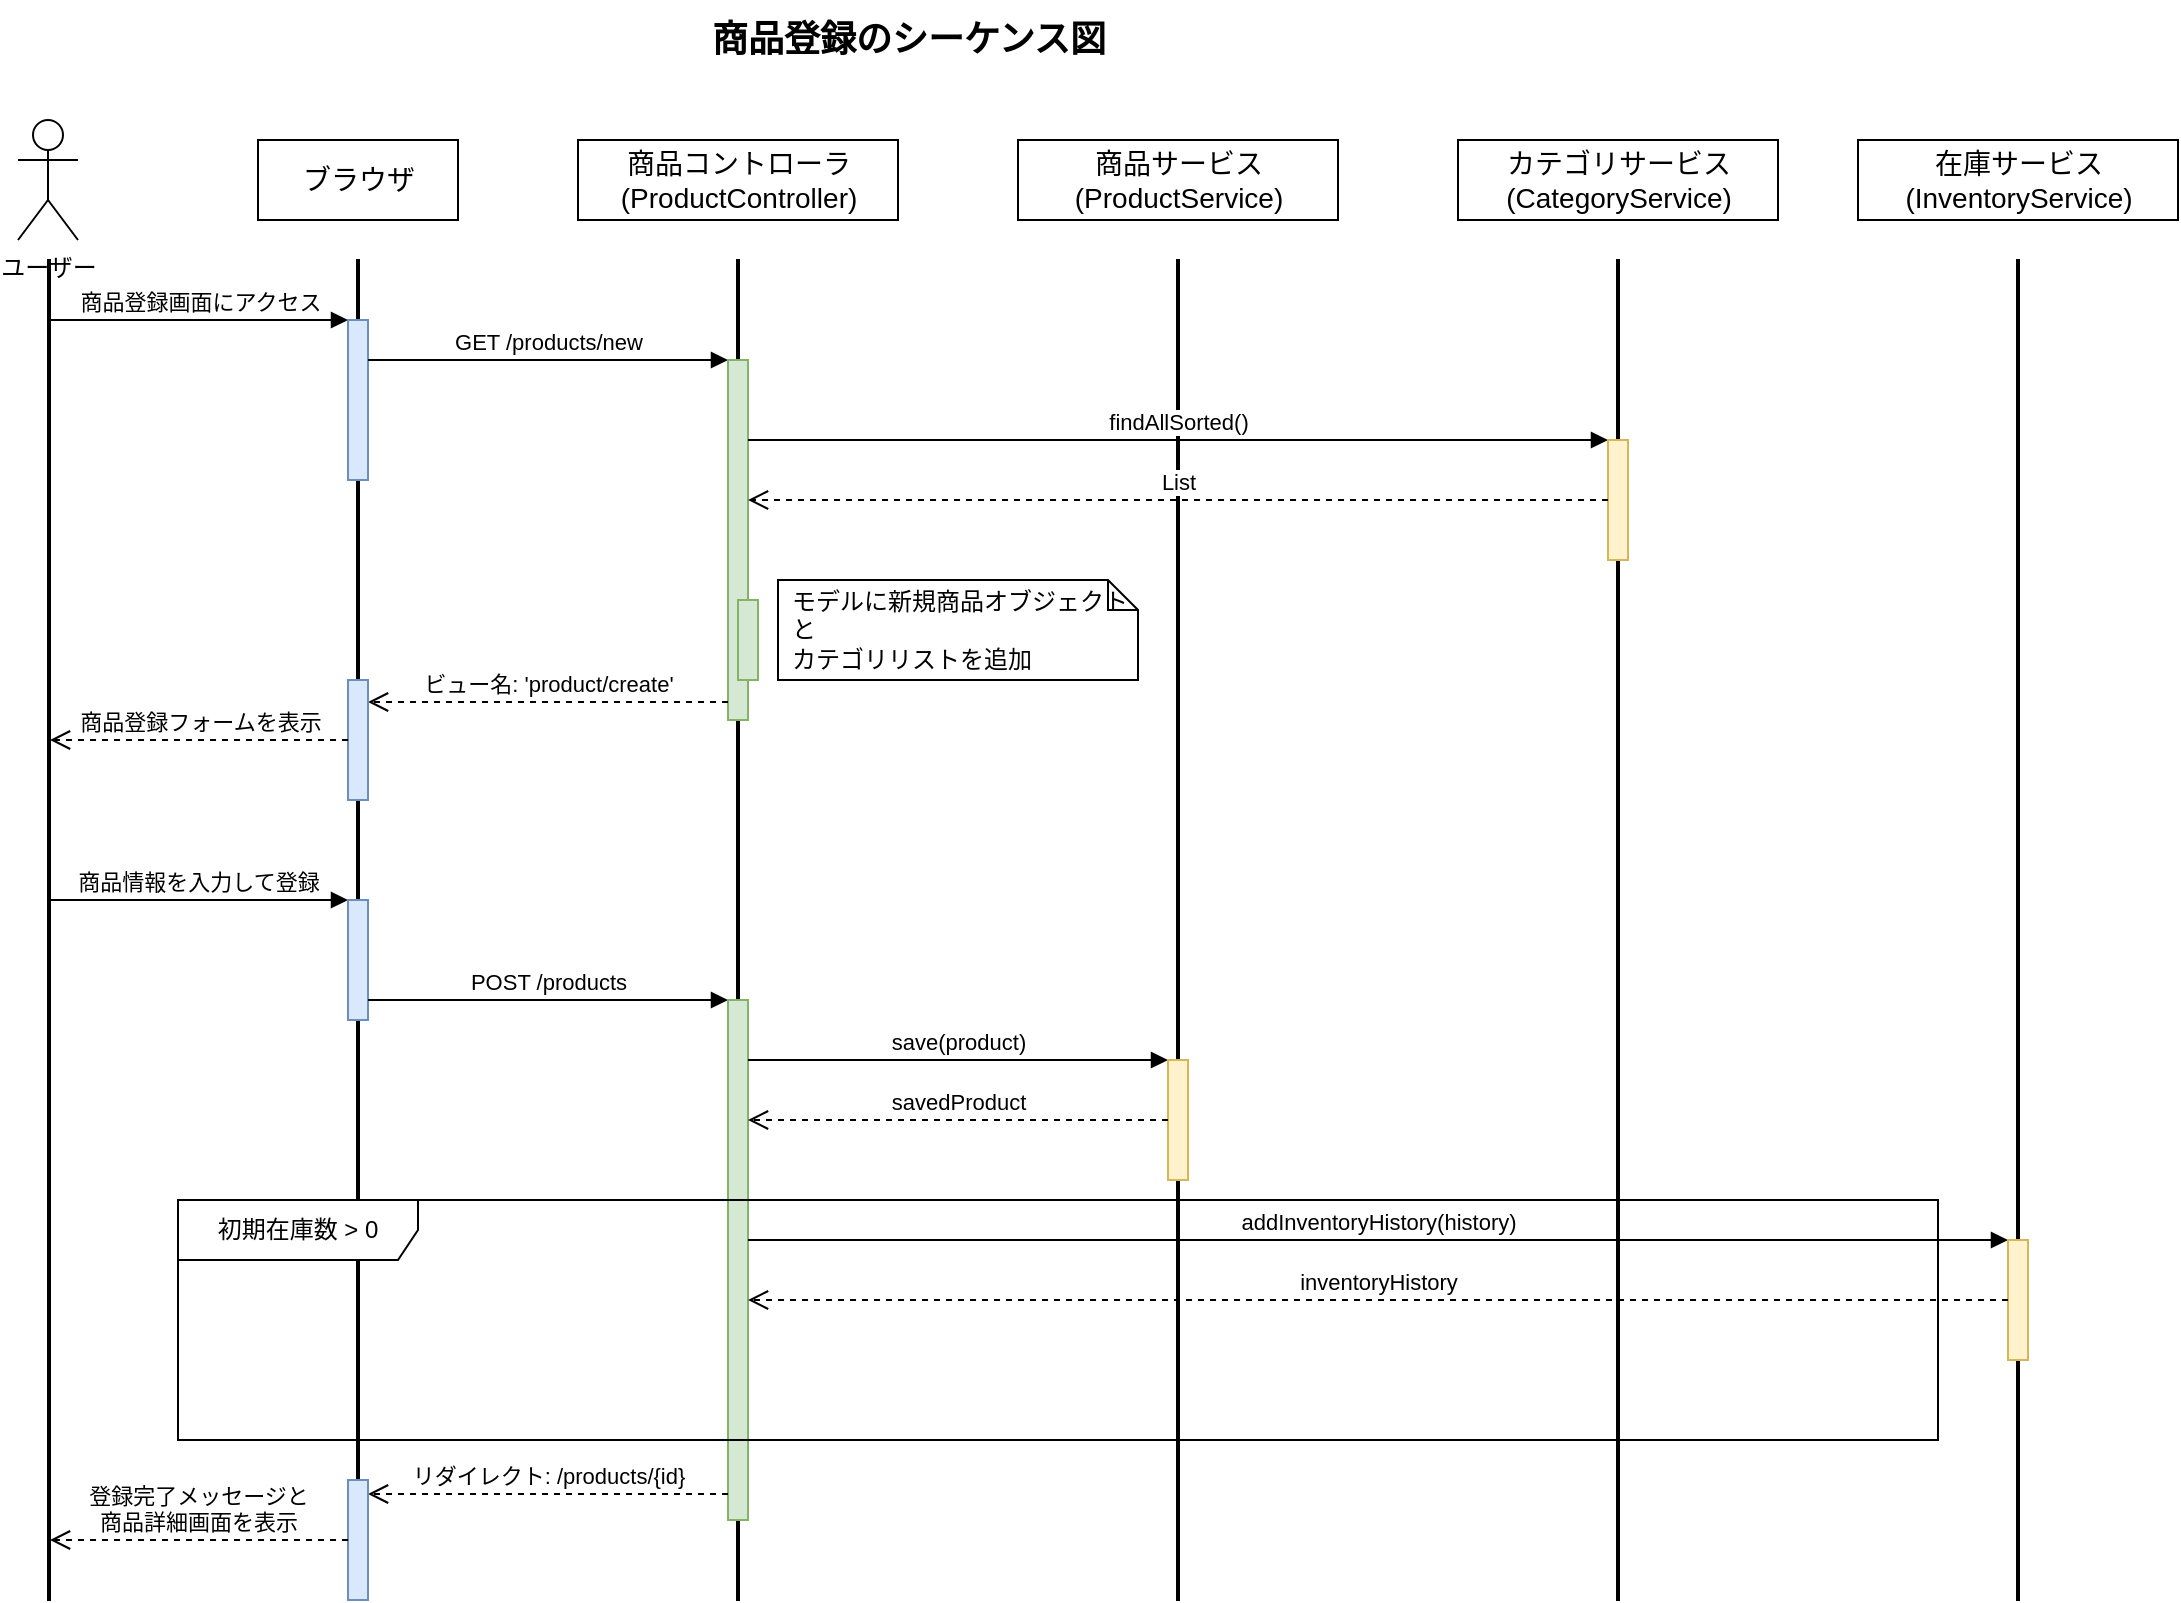 <mxfile version="14.7.0" type="device">
  <diagram id="product-create-sequence" name="商品登録のシーケンス図">
    <mxGraphModel dx="1422" dy="762" grid="1" gridSize="10" guides="1" tooltips="1" connect="1" arrows="1" fold="1" page="1" pageScale="1" pageWidth="1169" pageHeight="827" math="0" shadow="0">
      <root>
        <mxCell id="0" />
        <mxCell id="1" parent="0" />
        <mxCell id="title" value="商品登録のシーケンス図" style="text;html=1;align=center;verticalAlign=middle;resizable=0;points=[];autosize=1;strokeColor=none;fillColor=none;fontSize=18;fontStyle=1" vertex="1" parent="1">
          <mxGeometry x="430" y="20" width="230" height="40" as="geometry" />
        </mxCell>
        
        <!-- アクター：ユーザー -->
        <mxCell id="user" value="ユーザー" style="shape=umlActor;verticalLabelPosition=bottom;verticalAlign=top;html=1;" vertex="1" parent="1">
          <mxGeometry x="100" y="80" width="30" height="60" as="geometry" />
        </mxCell>
        
        <!-- オブジェクト：ブラウザ -->
        <mxCell id="browser" value="ブラウザ" style="html=1;fontSize=14;" vertex="1" parent="1">
          <mxGeometry x="220" y="90" width="100" height="40" as="geometry" />
        </mxCell>
        
        <!-- オブジェクト：ProductController -->
        <mxCell id="controller" value="商品コントローラ&#xa;(ProductController)" style="html=1;fontSize=14;" vertex="1" parent="1">
          <mxGeometry x="380" y="90" width="160" height="40" as="geometry" />
        </mxCell>
        
        <!-- オブジェクト：ProductService -->
        <mxCell id="productService" value="商品サービス&#xa;(ProductService)" style="html=1;fontSize=14;" vertex="1" parent="1">
          <mxGeometry x="600" y="90" width="160" height="40" as="geometry" />
        </mxCell>
        
        <!-- オブジェクト：CategoryService -->
        <mxCell id="categoryService" value="カテゴリサービス&#xa;(CategoryService)" style="html=1;fontSize=14;" vertex="1" parent="1">
          <mxGeometry x="820" y="90" width="160" height="40" as="geometry" />
        </mxCell>
        
        <!-- オブジェクト：InventoryService -->
        <mxCell id="inventoryService" value="在庫サービス&#xa;(InventoryService)" style="html=1;fontSize=14;" vertex="1" parent="1">
          <mxGeometry x="1020" y="90" width="160" height="40" as="geometry" />
        </mxCell>
        
        <!-- ライフライン -->
        <mxCell id="userLine" value="" style="html=1;points=[];perimeter=orthogonalPerimeter;" vertex="1" parent="1">
          <mxGeometry x="115" y="150" width="1" height="670" as="geometry" />
        </mxCell>
        
        <mxCell id="browserLine" value="" style="html=1;points=[];perimeter=orthogonalPerimeter;" vertex="1" parent="1">
          <mxGeometry x="269.5" y="150" width="1" height="670" as="geometry" />
        </mxCell>
        
        <mxCell id="controllerLine" value="" style="html=1;points=[];perimeter=orthogonalPerimeter;" vertex="1" parent="1">
          <mxGeometry x="459.5" y="150" width="1" height="670" as="geometry" />
        </mxCell>
        
        <mxCell id="productServiceLine" value="" style="html=1;points=[];perimeter=orthogonalPerimeter;" vertex="1" parent="1">
          <mxGeometry x="679.5" y="150" width="1" height="670" as="geometry" />
        </mxCell>
        
        <mxCell id="categoryServiceLine" value="" style="html=1;points=[];perimeter=orthogonalPerimeter;" vertex="1" parent="1">
          <mxGeometry x="899.5" y="150" width="1" height="670" as="geometry" />
        </mxCell>
        
        <mxCell id="inventoryServiceLine" value="" style="html=1;points=[];perimeter=orthogonalPerimeter;" vertex="1" parent="1">
          <mxGeometry x="1099.5" y="150" width="1" height="670" as="geometry" />
        </mxCell>
        
        <!-- シーケンス：新規作成フォーム表示 -->
        <!-- ユーザー -> ブラウザ -->
        <mxCell id="userToBrowser1" value="商品登録画面にアクセス" style="html=1;verticalAlign=bottom;endArrow=block;entryX=0;entryY=0;" edge="1" parent="1" source="userLine" target="browserActivation1">
          <mxGeometry relative="1" as="geometry">
            <mxPoint x="180" y="180" as="sourcePoint" />
          </mxGeometry>
        </mxCell>
        
        <!-- ブラウザのアクティベーション -->
        <mxCell id="browserActivation1" value="" style="html=1;points=[];perimeter=orthogonalPerimeter;fillColor=#dae8fc;strokeColor=#6c8ebf;" vertex="1" parent="1">
          <mxGeometry x="265" y="180" width="10" height="80" as="geometry" />
        </mxCell>
        
        <!-- ブラウザ -> コントローラ -->
        <mxCell id="browserToController1" value="GET /products/new" style="html=1;verticalAlign=bottom;endArrow=block;entryX=0;entryY=0;" edge="1" parent="1" source="browserActivation1" target="controllerActivation1">
          <mxGeometry relative="1" as="geometry">
            <mxPoint x="350" y="200" as="sourcePoint" />
          </mxGeometry>
        </mxCell>
        
        <!-- コントローラのアクティベーション -->
        <mxCell id="controllerActivation1" value="" style="html=1;points=[];perimeter=orthogonalPerimeter;fillColor=#d5e8d4;strokeColor=#82b366;" vertex="1" parent="1">
          <mxGeometry x="455" y="200" width="10" height="180" as="geometry" />
        </mxCell>
        
        <!-- コントローラ -> CategoryService：カテゴリ一覧取得 -->
        <mxCell id="controllerToCategoryService1" value="findAllSorted()" style="html=1;verticalAlign=bottom;endArrow=block;entryX=0;entryY=0;" edge="1" parent="1" source="controllerActivation1" target="categoryServiceActivation1">
          <mxGeometry relative="1" as="geometry">
            <mxPoint x="530" y="240" as="sourcePoint" />
          </mxGeometry>
        </mxCell>
        
        <!-- CategoryServiceのアクティベーション -->
        <mxCell id="categoryServiceActivation1" value="" style="html=1;points=[];perimeter=orthogonalPerimeter;fillColor=#fff2cc;strokeColor=#d6b656;" vertex="1" parent="1">
          <mxGeometry x="895" y="240" width="10" height="60" as="geometry" />
        </mxCell>
        
        <!-- CategoryService -> コントローラ：カテゴリリスト返却 -->
        <mxCell id="categoryServiceToController1" value="List&lt;Category&gt;" style="html=1;verticalAlign=bottom;endArrow=open;dashed=1;endSize=8;" edge="1" parent="1" source="categoryServiceActivation1" target="controllerActivation1">
          <mxGeometry relative="1" as="geometry">
            <mxPoint x="530" y="300" as="targetPoint" />
          </mxGeometry>
        </mxCell>
        
        <!-- 内部処理：モデル準備 -->
        <mxCell id="controllerInternalProcess1" value="" style="html=1;points=[];perimeter=orthogonalPerimeter;fillColor=#d5e8d4;strokeColor=#82b366;" vertex="1" parent="1">
          <mxGeometry x="460" y="320" width="10" height="40" as="geometry" />
        </mxCell>
        
        <mxCell id="controllerInternalNote1" value="モデルに新規商品オブジェクトと&#xa;カテゴリリストを追加" style="shape=note;size=15;align=left;spacingLeft=5;html=1;whiteSpace=wrap;" vertex="1" parent="1">
          <mxGeometry x="480" y="310" width="180" height="50" as="geometry" />
        </mxCell>
        
        <!-- コントローラ -> ブラウザ：ビュー名返却 -->
        <mxCell id="controllerToBrowser1" value="ビュー名: 'product/create'" style="html=1;verticalAlign=bottom;endArrow=open;dashed=1;endSize=8;exitX=0;exitY=0.95;" edge="1" parent="1" source="controllerActivation1" target="browserActivation2">
          <mxGeometry relative="1" as="geometry">
            <mxPoint x="350" y="371" as="targetPoint" />
          </mxGeometry>
        </mxCell>
        
        <!-- ブラウザのアクティベーション (2) -->
        <mxCell id="browserActivation2" value="" style="html=1;points=[];perimeter=orthogonalPerimeter;fillColor=#dae8fc;strokeColor=#6c8ebf;" vertex="1" parent="1">
          <mxGeometry x="265" y="360" width="10" height="60" as="geometry" />
        </mxCell>
        
        <!-- ブラウザ -> ユーザー：フォーム表示 -->
        <mxCell id="browserToUser1" value="商品登録フォームを表示" style="html=1;verticalAlign=bottom;endArrow=open;dashed=1;endSize=8;" edge="1" parent="1" source="browserActivation2" target="userLine">
          <mxGeometry relative="1" as="geometry">
            <mxPoint x="180" y="420" as="targetPoint" />
          </mxGeometry>
        </mxCell>
        
        <!-- シーケンス：商品登録処理 -->
        <!-- ユーザー -> ブラウザ：フォーム送信 -->
        <mxCell id="userToBrowser2" value="商品情報を入力して登録" style="html=1;verticalAlign=bottom;endArrow=block;entryX=0;entryY=0;" edge="1" parent="1" target="browserActivation3">
          <mxGeometry relative="1" as="geometry">
            <mxPoint x="115" y="470" as="sourcePoint" />
          </mxGeometry>
        </mxCell>
        
        <!-- ブラウザのアクティベーション (3) -->
        <mxCell id="browserActivation3" value="" style="html=1;points=[];perimeter=orthogonalPerimeter;fillColor=#dae8fc;strokeColor=#6c8ebf;" vertex="1" parent="1">
          <mxGeometry x="265" y="470" width="10" height="60" as="geometry" />
        </mxCell>
        
        <!-- ブラウザ -> コントローラ：商品登録リクエスト -->
        <mxCell id="browserToController2" value="POST /products" style="html=1;verticalAlign=bottom;endArrow=block;entryX=0;entryY=0;" edge="1" parent="1" source="browserActivation3" target="controllerActivation2">
          <mxGeometry relative="1" as="geometry">
            <mxPoint x="350" y="530" as="sourcePoint" />
          </mxGeometry>
        </mxCell>
        
        <!-- コントローラのアクティベーション (2) -->
        <mxCell id="controllerActivation2" value="" style="html=1;points=[];perimeter=orthogonalPerimeter;fillColor=#d5e8d4;strokeColor=#82b366;" vertex="1" parent="1">
          <mxGeometry x="455" y="520" width="10" height="260" as="geometry" />
        </mxCell>
        
        <!-- コントローラ -> ProductService：商品保存 -->
        <mxCell id="controllerToProductService1" value="save(product)" style="html=1;verticalAlign=bottom;endArrow=block;entryX=0;entryY=0;" edge="1" parent="1" source="controllerActivation2" target="productServiceActivation1">
          <mxGeometry relative="1" as="geometry">
            <mxPoint x="530" y="550" as="sourcePoint" />
          </mxGeometry>
        </mxCell>
        
        <!-- ProductServiceのアクティベーション -->
        <mxCell id="productServiceActivation1" value="" style="html=1;points=[];perimeter=orthogonalPerimeter;fillColor=#fff2cc;strokeColor=#d6b656;" vertex="1" parent="1">
          <mxGeometry x="675" y="550" width="10" height="60" as="geometry" />
        </mxCell>
        
        <!-- ProductService -> コントローラ：保存結果返却 -->
        <mxCell id="productServiceToController1" value="savedProduct" style="html=1;verticalAlign=bottom;endArrow=open;dashed=1;endSize=8;" edge="1" parent="1" source="productServiceActivation1" target="controllerActivation2">
          <mxGeometry relative="1" as="geometry">
            <mxPoint x="530" y="610" as="targetPoint" />
          </mxGeometry>
        </mxCell>
        
        <!-- 条件分岐：初期在庫設定 -->
        <mxCell id="conditionCheck" value="初期在庫数 &gt; 0" style="shape=umlFrame;whiteSpace=wrap;html=1;width=120;height=30;" vertex="1" parent="1">
          <mxGeometry x="180" y="620" width="880" height="120" as="geometry" />
        </mxCell>
        
        <!-- コントローラ -> InventoryService：初期在庫履歴登録 -->
        <mxCell id="controllerToInventoryService1" value="addInventoryHistory(history)" style="html=1;verticalAlign=bottom;endArrow=block;entryX=0;entryY=0;" edge="1" parent="1" source="controllerActivation2" target="inventoryServiceActivation1">
          <mxGeometry relative="1" as="geometry">
            <mxPoint x="820" y="640" as="sourcePoint" />
          </mxGeometry>
        </mxCell>
        
        <!-- InventoryServiceのアクティベーション -->
        <mxCell id="inventoryServiceActivation1" value="" style="html=1;points=[];perimeter=orthogonalPerimeter;fillColor=#fff2cc;strokeColor=#d6b656;" vertex="1" parent="1">
          <mxGeometry x="1095" y="640" width="10" height="60" as="geometry" />
        </mxCell>
        
        <!-- InventoryService -> コントローラ：登録結果返却 -->
        <mxCell id="inventoryServiceToController1" value="inventoryHistory" style="html=1;verticalAlign=bottom;endArrow=open;dashed=1;endSize=8;" edge="1" parent="1" source="inventoryServiceActivation1" target="controllerActivation2">
          <mxGeometry relative="1" as="geometry">
            <mxPoint x="530" y="700" as="targetPoint" />
          </mxGeometry>
        </mxCell>
        
        <!-- コントローラ -> ブラウザ：リダイレクト -->
        <mxCell id="controllerToBrowser2" value="リダイレクト: /products/{id}" style="html=1;verticalAlign=bottom;endArrow=open;dashed=1;endSize=8;exitX=0;exitY=0.95;" edge="1" parent="1" source="controllerActivation2" target="browserActivation4">
          <mxGeometry relative="1" as="geometry">
            <mxPoint x="350" y="767" as="targetPoint" />
          </mxGeometry>
        </mxCell>
        
        <!-- ブラウザのアクティベーション (4) -->
        <mxCell id="browserActivation4" value="" style="html=1;points=[];perimeter=orthogonalPerimeter;fillColor=#dae8fc;strokeColor=#6c8ebf;" vertex="1" parent="1">
          <mxGeometry x="265" y="760" width="10" height="60" as="geometry" />
        </mxCell>
        
        <!-- ブラウザ -> ユーザー：商品詳細画面表示 -->
        <mxCell id="browserToUser2" value="登録完了メッセージと&#xa;商品詳細画面を表示" style="html=1;verticalAlign=bottom;endArrow=open;dashed=1;endSize=8;" edge="1" parent="1" source="browserActivation4" target="userLine">
          <mxGeometry x="0.006" relative="1" as="geometry">
            <mxPoint x="180" y="800" as="targetPoint" />
            <mxPoint as="offset" />
          </mxGeometry>
        </mxCell>
        
      </root>
    </mxGraphModel>
  </diagram>
</mxfile>
